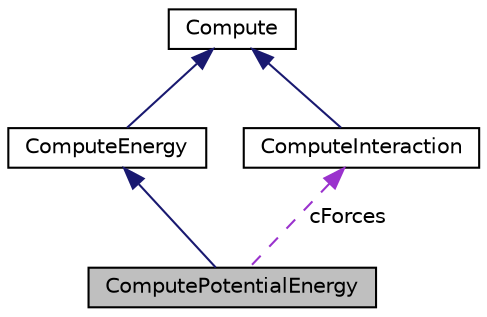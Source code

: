 digraph "ComputePotentialEnergy"
{
  edge [fontname="Helvetica",fontsize="10",labelfontname="Helvetica",labelfontsize="10"];
  node [fontname="Helvetica",fontsize="10",shape=record];
  Node3 [label="ComputePotentialEnergy",height=0.2,width=0.4,color="black", fillcolor="grey75", style="filled", fontcolor="black"];
  Node4 -> Node3 [dir="back",color="midnightblue",fontsize="10",style="solid",fontname="Helvetica"];
  Node4 [label="ComputeEnergy",height=0.2,width=0.4,color="black", fillcolor="white", style="filled",URL="$class_compute_energy.html",tooltip="Base class for energy computation. "];
  Node5 -> Node4 [dir="back",color="midnightblue",fontsize="10",style="solid",fontname="Helvetica"];
  Node5 [label="Compute",height=0.2,width=0.4,color="black", fillcolor="white", style="filled",URL="$class_compute.html",tooltip="Base class for all compute. "];
  Node6 -> Node3 [dir="back",color="darkorchid3",fontsize="10",style="dashed",label=" cForces" ,fontname="Helvetica"];
  Node6 [label="ComputeInteraction",height=0.2,width=0.4,color="black", fillcolor="white", style="filled",URL="$class_compute_interaction.html",tooltip="Base class for interaction computation. "];
  Node5 -> Node6 [dir="back",color="midnightblue",fontsize="10",style="solid",fontname="Helvetica"];
}
